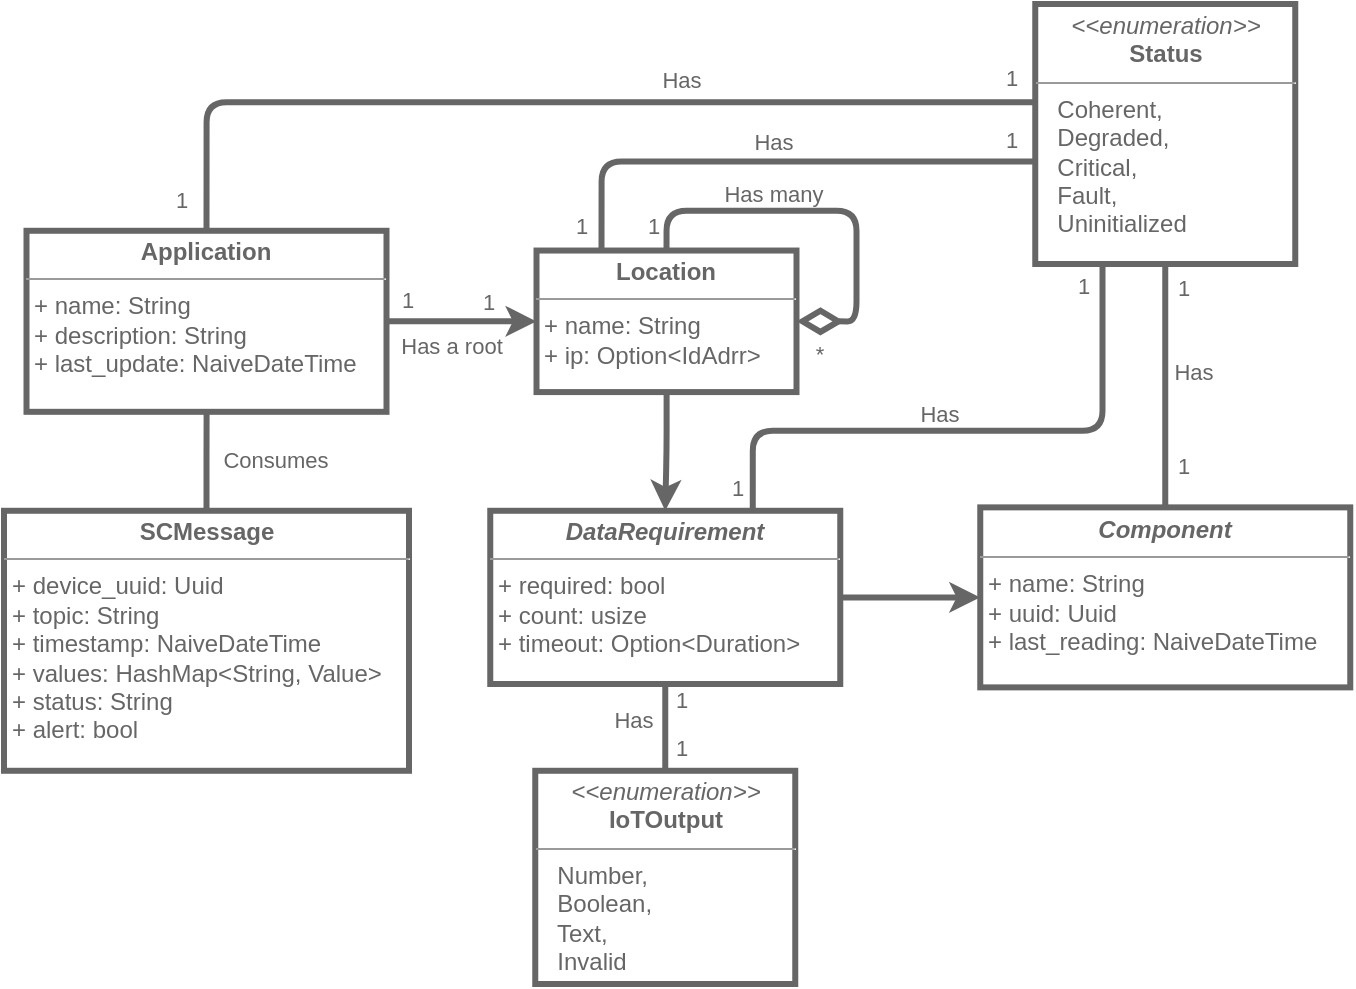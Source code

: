 <mxfile version="22.1.16" type="device">
  <diagram name="Page-1" id="UgkzKDdlbD2YLOSZ790F">
    <mxGraphModel dx="584" dy="907" grid="1" gridSize="10" guides="1" tooltips="1" connect="1" arrows="1" fold="1" page="1" pageScale="1" pageWidth="850" pageHeight="1100" math="0" shadow="0">
      <root>
        <mxCell id="0" />
        <mxCell id="1" parent="0" />
        <mxCell id="6oxuOz3wnvCVODKfcnTl-1" value="&lt;p style=&quot;margin:0px;margin-top:4px;text-align:center;&quot;&gt;&lt;font color=&quot;#666666&quot;&gt;&lt;b style=&quot;background-color: initial;&quot;&gt;&lt;i&gt;Component&lt;/i&gt;&lt;/b&gt;&lt;br&gt;&lt;/font&gt;&lt;/p&gt;&lt;hr size=&quot;1&quot;&gt;&lt;p style=&quot;margin:0px;margin-left:4px;&quot;&gt;&lt;span style=&quot;background-color: initial;&quot;&gt;&lt;font color=&quot;#666666&quot;&gt;+ name: String&lt;/font&gt;&lt;/span&gt;&lt;/p&gt;&lt;p style=&quot;margin:0px;margin-left:4px;&quot;&gt;&lt;span style=&quot;background-color: initial;&quot;&gt;&lt;font color=&quot;#666666&quot;&gt;+ uuid: Uuid&lt;/font&gt;&lt;/span&gt;&lt;/p&gt;&lt;p style=&quot;margin:0px;margin-left:4px;&quot;&gt;&lt;span style=&quot;background-color: initial;&quot;&gt;&lt;font color=&quot;#666666&quot;&gt;+ last_reading: NaiveDateTime&lt;/font&gt;&lt;/span&gt;&lt;/p&gt;" style="verticalAlign=top;align=left;overflow=fill;fontSize=12;fontFamily=Helvetica;html=1;whiteSpace=wrap;labelBackgroundColor=none;fillColor=#ffffff;strokeColor=#666666;fontColor=#333333;strokeWidth=3;" parent="1" vertex="1">
          <mxGeometry x="1423.13" y="271.69" width="185" height="90" as="geometry" />
        </mxCell>
        <mxCell id="ex1zAhzP3RsQWdwygTMw-9" style="edgeStyle=orthogonalEdgeStyle;shape=connector;rounded=1;orthogonalLoop=1;jettySize=auto;html=1;exitX=0.5;exitY=1;exitDx=0;exitDy=0;labelBackgroundColor=default;strokeColor=#666666;strokeWidth=3;align=center;verticalAlign=middle;fontFamily=Helvetica;fontSize=11;fontColor=default;endArrow=none;endFill=0;curved=0;" parent="1" source="k4MrNBwa_ON_j0a-5Z7k-2" target="6oxuOz3wnvCVODKfcnTl-1" edge="1">
          <mxGeometry relative="1" as="geometry" />
        </mxCell>
        <mxCell id="k4MrNBwa_ON_j0a-5Z7k-2" value="&lt;p style=&quot;margin:0px;margin-top:4px;text-align:center;&quot;&gt;&lt;font color=&quot;#666666&quot;&gt;&lt;i&gt;&amp;lt;&amp;lt;enumeration&amp;gt;&amp;gt;&lt;/i&gt;&lt;br&gt;&lt;b&gt;Status&lt;/b&gt;&lt;/font&gt;&lt;/p&gt;&lt;hr size=&quot;1&quot;&gt;&lt;p style=&quot;margin:0px;margin-left:4px;&quot;&gt;&lt;font color=&quot;#666666&quot;&gt;&amp;nbsp; Coherent,&lt;/font&gt;&lt;/p&gt;&lt;p style=&quot;margin:0px;margin-left:4px;&quot;&gt;&lt;font color=&quot;#666666&quot;&gt;&amp;nbsp; Degraded,&lt;/font&gt;&lt;/p&gt;&lt;p style=&quot;margin:0px;margin-left:4px;&quot;&gt;&lt;font color=&quot;#666666&quot;&gt;&amp;nbsp; Critical,&lt;/font&gt;&lt;/p&gt;&lt;p style=&quot;margin:0px;margin-left:4px;&quot;&gt;&lt;font color=&quot;#666666&quot;&gt;&amp;nbsp; Fault,&lt;/font&gt;&lt;/p&gt;&lt;p style=&quot;margin:0px;margin-left:4px;&quot;&gt;&lt;font color=&quot;#666666&quot;&gt;&amp;nbsp; Uninitialized&lt;/font&gt;&lt;/p&gt;" style="verticalAlign=top;align=left;overflow=fill;fontSize=12;fontFamily=Helvetica;html=1;whiteSpace=wrap;strokeColor=#666666;fontColor=#333333;fillColor=#ffffff;labelBackgroundColor=none;strokeWidth=3;" parent="1" vertex="1">
          <mxGeometry x="1450.63" y="20" width="130" height="130" as="geometry" />
        </mxCell>
        <mxCell id="ex1zAhzP3RsQWdwygTMw-6" style="edgeStyle=orthogonalEdgeStyle;shape=connector;rounded=0;orthogonalLoop=1;jettySize=auto;html=1;labelBackgroundColor=default;strokeColor=#666666;strokeWidth=3;align=center;verticalAlign=middle;fontFamily=Helvetica;fontSize=11;fontColor=default;endArrow=none;endFill=0;" parent="1" source="amVTd4cIFYr5nZaXsDXt-2" target="bPzTSkkldETOd2Aa_31L-2" edge="1">
          <mxGeometry relative="1" as="geometry" />
        </mxCell>
        <mxCell id="amVTd4cIFYr5nZaXsDXt-2" value="&lt;p style=&quot;margin:0px;margin-top:4px;text-align:center;&quot;&gt;&lt;font color=&quot;#666666&quot;&gt;&lt;b&gt;SCMessage&lt;/b&gt;&lt;/font&gt;&lt;/p&gt;&lt;hr size=&quot;1&quot;&gt;&lt;p style=&quot;margin:0px;margin-left:4px;&quot;&gt;&lt;font color=&quot;#666666&quot;&gt;+ device_uuid: Uuid&lt;/font&gt;&lt;/p&gt;&lt;p style=&quot;margin:0px;margin-left:4px;&quot;&gt;&lt;font color=&quot;#666666&quot;&gt;+ topic: String&lt;/font&gt;&lt;/p&gt;&lt;p style=&quot;margin:0px;margin-left:4px;&quot;&gt;&lt;font color=&quot;#666666&quot;&gt;+ timestamp: NaiveDateTime&lt;/font&gt;&lt;/p&gt;&lt;p style=&quot;margin:0px;margin-left:4px;&quot;&gt;&lt;font color=&quot;#666666&quot;&gt;+ values: HashMap&amp;lt;String, Value&amp;gt;&lt;/font&gt;&lt;/p&gt;&lt;p style=&quot;margin:0px;margin-left:4px;&quot;&gt;&lt;font color=&quot;#666666&quot;&gt;+ status: String&lt;/font&gt;&lt;/p&gt;&lt;p style=&quot;margin:0px;margin-left:4px;&quot;&gt;&lt;font color=&quot;#666666&quot;&gt;+ alert: bool&lt;/font&gt;&lt;/p&gt;" style="verticalAlign=top;align=left;overflow=fill;fontSize=12;fontFamily=Helvetica;html=1;whiteSpace=wrap;strokeColor=#666666;fontColor=#333333;fillColor=#ffffff;labelBackgroundColor=none;strokeWidth=3;" parent="1" vertex="1">
          <mxGeometry x="935" y="273.39" width="202.5" height="130" as="geometry" />
        </mxCell>
        <mxCell id="ex1zAhzP3RsQWdwygTMw-3" value="" style="edgeStyle=orthogonalEdgeStyle;shape=connector;rounded=1;orthogonalLoop=1;jettySize=auto;html=1;labelBackgroundColor=default;strokeColor=#666666;strokeWidth=3;align=center;verticalAlign=middle;fontFamily=Helvetica;fontSize=11;fontColor=default;endArrow=classic;endFill=1;curved=0;" parent="1" source="bPzTSkkldETOd2Aa_31L-1" target="6oxuOz3wnvCVODKfcnTl-1" edge="1">
          <mxGeometry relative="1" as="geometry" />
        </mxCell>
        <mxCell id="ex1zAhzP3RsQWdwygTMw-5" style="edgeStyle=orthogonalEdgeStyle;shape=connector;rounded=0;orthogonalLoop=1;jettySize=auto;html=1;labelBackgroundColor=default;strokeColor=#666666;strokeWidth=3;align=center;verticalAlign=middle;fontFamily=Helvetica;fontSize=11;fontColor=default;endArrow=none;endFill=0;" parent="1" source="bPzTSkkldETOd2Aa_31L-1" target="bPzTSkkldETOd2Aa_31L-6" edge="1">
          <mxGeometry relative="1" as="geometry" />
        </mxCell>
        <mxCell id="ex1zAhzP3RsQWdwygTMw-10" style="edgeStyle=orthogonalEdgeStyle;shape=connector;rounded=1;orthogonalLoop=1;jettySize=auto;html=1;exitX=0.75;exitY=0;exitDx=0;exitDy=0;labelBackgroundColor=default;strokeColor=#666666;strokeWidth=3;align=center;verticalAlign=middle;fontFamily=Helvetica;fontSize=11;fontColor=default;endArrow=none;endFill=0;curved=0;" parent="1" source="bPzTSkkldETOd2Aa_31L-1" target="k4MrNBwa_ON_j0a-5Z7k-2" edge="1">
          <mxGeometry relative="1" as="geometry">
            <Array as="points">
              <mxPoint x="1309.25" y="233.39" />
              <mxPoint x="1484.25" y="233.39" />
            </Array>
          </mxGeometry>
        </mxCell>
        <mxCell id="bPzTSkkldETOd2Aa_31L-1" value="&lt;p style=&quot;margin:0px;margin-top:4px;text-align:center;&quot;&gt;&lt;b&gt;&lt;i&gt;&lt;font color=&quot;#666666&quot;&gt;DataRequirement&lt;/font&gt;&lt;/i&gt;&lt;/b&gt;&lt;/p&gt;&lt;hr size=&quot;1&quot;&gt;&lt;p style=&quot;margin:0px;margin-left:4px;&quot;&gt;&lt;font color=&quot;#666666&quot;&gt;+ required: bool&lt;/font&gt;&lt;/p&gt;&lt;p style=&quot;margin:0px;margin-left:4px;&quot;&gt;&lt;font color=&quot;#666666&quot;&gt;+ count: usize&lt;/font&gt;&lt;/p&gt;&lt;p style=&quot;margin:0px;margin-left:4px;&quot;&gt;&lt;font color=&quot;#666666&quot;&gt;&lt;span style=&quot;background-color: initial;&quot;&gt;+ timeout: Option&amp;lt;Duration&amp;gt;&amp;nbsp;&lt;/span&gt;&lt;/font&gt;&lt;/p&gt;&lt;p style=&quot;margin:0px;margin-left:4px;&quot;&gt;&lt;br&gt;&lt;/p&gt;" style="verticalAlign=top;align=left;overflow=fill;fontSize=12;fontFamily=Helvetica;html=1;whiteSpace=wrap;labelBackgroundColor=none;fillColor=#ffffff;fontColor=#333333;strokeColor=#666666;strokeWidth=3;" parent="1" vertex="1">
          <mxGeometry x="1178.13" y="273.39" width="175" height="86.61" as="geometry" />
        </mxCell>
        <mxCell id="bPzTSkkldETOd2Aa_31L-8" style="edgeStyle=orthogonalEdgeStyle;rounded=0;orthogonalLoop=1;jettySize=auto;html=1;strokeWidth=3;endArrow=classic;endFill=1;strokeColor=#666666;" parent="1" source="bPzTSkkldETOd2Aa_31L-2" target="bPzTSkkldETOd2Aa_31L-5" edge="1">
          <mxGeometry relative="1" as="geometry" />
        </mxCell>
        <mxCell id="ex1zAhzP3RsQWdwygTMw-8" style="edgeStyle=orthogonalEdgeStyle;shape=connector;rounded=1;orthogonalLoop=1;jettySize=auto;html=1;exitX=0.5;exitY=0;exitDx=0;exitDy=0;entryX=0;entryY=0.378;entryDx=0;entryDy=0;labelBackgroundColor=default;strokeColor=#666666;strokeWidth=3;align=center;verticalAlign=middle;fontFamily=Helvetica;fontSize=11;fontColor=default;endArrow=none;endFill=0;curved=0;entryPerimeter=0;startArrow=none;startFill=0;" parent="1" source="bPzTSkkldETOd2Aa_31L-2" target="k4MrNBwa_ON_j0a-5Z7k-2" edge="1">
          <mxGeometry relative="1" as="geometry" />
        </mxCell>
        <mxCell id="bPzTSkkldETOd2Aa_31L-2" value="&lt;p style=&quot;margin:0px;margin-top:4px;text-align:center;&quot;&gt;&lt;b&gt;&lt;font color=&quot;#666666&quot;&gt;Application&lt;/font&gt;&lt;/b&gt;&lt;/p&gt;&lt;hr size=&quot;1&quot;&gt;&lt;p style=&quot;margin:0px;margin-left:4px;&quot;&gt;&lt;font color=&quot;#666666&quot;&gt;+ name: String&lt;/font&gt;&lt;/p&gt;&lt;p style=&quot;margin:0px;margin-left:4px;&quot;&gt;&lt;font color=&quot;#666666&quot;&gt;&lt;span style=&quot;background-color: initial;&quot;&gt;+&amp;nbsp;description: String&lt;/span&gt;&lt;br&gt;&lt;/font&gt;&lt;/p&gt;&lt;p style=&quot;margin:0px;margin-left:4px;&quot;&gt;&lt;span style=&quot;background-color: initial;&quot;&gt;&lt;font color=&quot;#666666&quot;&gt;+ last_update: NaiveDateTime&lt;/font&gt;&lt;/span&gt;&lt;/p&gt;&lt;p style=&quot;margin:0px;margin-left:4px;&quot;&gt;&lt;br&gt;&lt;/p&gt;" style="verticalAlign=top;align=left;overflow=fill;fontSize=12;fontFamily=Helvetica;html=1;whiteSpace=wrap;labelBackgroundColor=none;fillColor=#ffffff;strokeColor=#666666;fontColor=#333333;strokeWidth=3;" parent="1" vertex="1">
          <mxGeometry x="946.25" y="133.39" width="180" height="90.52" as="geometry" />
        </mxCell>
        <mxCell id="ex1zAhzP3RsQWdwygTMw-4" value="" style="edgeStyle=orthogonalEdgeStyle;shape=connector;rounded=1;orthogonalLoop=1;jettySize=auto;html=1;labelBackgroundColor=default;strokeColor=#666666;strokeWidth=3;align=center;verticalAlign=middle;fontFamily=Helvetica;fontSize=11;fontColor=default;endArrow=classic;endFill=1;curved=0;" parent="1" source="bPzTSkkldETOd2Aa_31L-5" target="bPzTSkkldETOd2Aa_31L-1" edge="1">
          <mxGeometry relative="1" as="geometry" />
        </mxCell>
        <mxCell id="bPzTSkkldETOd2Aa_31L-5" value="&lt;p style=&quot;margin:0px;margin-top:4px;text-align:center;&quot;&gt;&lt;b&gt;&lt;font color=&quot;#666666&quot;&gt;Location&lt;/font&gt;&lt;/b&gt;&lt;/p&gt;&lt;hr size=&quot;1&quot;&gt;&lt;p style=&quot;margin:0px;margin-left:4px;&quot;&gt;&lt;span style=&quot;color: rgb(102, 102, 102); background-color: initial;&quot;&gt;+ name: String&lt;/span&gt;&lt;br&gt;&lt;/p&gt;&lt;p style=&quot;margin:0px;margin-left:4px;&quot;&gt;&lt;span style=&quot;color: rgb(102, 102, 102); background-color: initial;&quot;&gt;+ ip: Option&amp;lt;IdAdrr&amp;gt;&lt;/span&gt;&lt;/p&gt;&lt;p style=&quot;margin:0px;margin-left:4px;&quot;&gt;&lt;br&gt;&lt;/p&gt;" style="verticalAlign=top;align=left;overflow=fill;fontSize=12;fontFamily=Helvetica;html=1;whiteSpace=wrap;labelBackgroundColor=none;fillColor=#ffffff;strokeColor=#666666;fontColor=#333333;strokeWidth=3;" parent="1" vertex="1">
          <mxGeometry x="1201.25" y="143.27" width="130" height="70.77" as="geometry" />
        </mxCell>
        <mxCell id="bPzTSkkldETOd2Aa_31L-6" value="&lt;p style=&quot;margin:0px;margin-top:4px;text-align:center;&quot;&gt;&lt;font color=&quot;#666666&quot;&gt;&lt;i&gt;&amp;lt;&amp;lt;enumeration&amp;gt;&amp;gt;&lt;/i&gt;&lt;br&gt;&lt;b&gt;IoTOutput&lt;/b&gt;&lt;/font&gt;&lt;/p&gt;&lt;hr size=&quot;1&quot;&gt;&lt;p style=&quot;margin:0px;margin-left:4px;&quot;&gt;&lt;font color=&quot;#666666&quot;&gt;&amp;nbsp; Number,&lt;/font&gt;&lt;/p&gt;&lt;p style=&quot;margin:0px;margin-left:4px;&quot;&gt;&lt;font color=&quot;#666666&quot;&gt;&amp;nbsp; Boolean,&lt;/font&gt;&lt;/p&gt;&lt;p style=&quot;margin:0px;margin-left:4px;&quot;&gt;&lt;font color=&quot;#666666&quot;&gt;&amp;nbsp; Text,&lt;/font&gt;&lt;/p&gt;&lt;p style=&quot;margin:0px;margin-left:4px;&quot;&gt;&lt;font color=&quot;#666666&quot;&gt;&amp;nbsp; Invalid&lt;/font&gt;&lt;/p&gt;" style="verticalAlign=top;align=left;overflow=fill;fontSize=12;fontFamily=Helvetica;html=1;whiteSpace=wrap;strokeColor=#666666;fontColor=#333333;fillColor=#ffffff;labelBackgroundColor=none;strokeWidth=3;" parent="1" vertex="1">
          <mxGeometry x="1200.63" y="403.39" width="130" height="106.61" as="geometry" />
        </mxCell>
        <mxCell id="bPzTSkkldETOd2Aa_31L-9" style="edgeStyle=orthogonalEdgeStyle;shape=connector;rounded=1;orthogonalLoop=1;jettySize=auto;html=1;exitX=0.5;exitY=0;exitDx=0;exitDy=0;entryX=1;entryY=0.5;entryDx=0;entryDy=0;labelBackgroundColor=default;strokeColor=#666666;strokeWidth=3;align=center;verticalAlign=middle;fontFamily=Helvetica;fontSize=11;fontColor=default;endArrow=diamondThin;endFill=0;curved=0;endSize=15;startSize=10;" parent="1" source="bPzTSkkldETOd2Aa_31L-5" target="bPzTSkkldETOd2Aa_31L-5" edge="1">
          <mxGeometry relative="1" as="geometry">
            <Array as="points">
              <mxPoint x="1266.25" y="123.39" />
              <mxPoint x="1361.25" y="123.39" />
              <mxPoint x="1361.25" y="178.39" />
            </Array>
          </mxGeometry>
        </mxCell>
        <mxCell id="ultGdkTZjcFe20rOqxWl-4" style="edgeStyle=orthogonalEdgeStyle;shape=connector;curved=0;rounded=1;orthogonalLoop=1;jettySize=auto;html=1;exitX=0.25;exitY=0;exitDx=0;exitDy=0;entryX=0.007;entryY=0.606;entryDx=0;entryDy=0;entryPerimeter=0;labelBackgroundColor=default;strokeColor=#666666;strokeWidth=3;align=center;verticalAlign=middle;fontFamily=Helvetica;fontSize=11;fontColor=default;endArrow=none;endFill=0;" parent="1" source="bPzTSkkldETOd2Aa_31L-5" target="k4MrNBwa_ON_j0a-5Z7k-2" edge="1">
          <mxGeometry relative="1" as="geometry" />
        </mxCell>
        <mxCell id="ultGdkTZjcFe20rOqxWl-5" value="&lt;font color=&quot;#666666&quot;&gt;Consumes&lt;/font&gt;" style="text;html=1;strokeColor=none;fillColor=none;align=center;verticalAlign=middle;whiteSpace=wrap;rounded=0;fontSize=11;fontFamily=Helvetica;fontColor=default;" parent="1" vertex="1">
          <mxGeometry x="1041.13" y="233.39" width="60" height="30" as="geometry" />
        </mxCell>
        <mxCell id="ultGdkTZjcFe20rOqxWl-10" value="&lt;font color=&quot;#666666&quot;&gt;Has many&lt;/font&gt;" style="text;html=1;strokeColor=none;fillColor=none;align=center;verticalAlign=middle;whiteSpace=wrap;rounded=0;fontSize=11;fontFamily=Helvetica;fontColor=default;" parent="1" vertex="1">
          <mxGeometry x="1290" y="100.39" width="60" height="30" as="geometry" />
        </mxCell>
        <mxCell id="ultGdkTZjcFe20rOqxWl-12" value="&lt;font color=&quot;#666666&quot;&gt;1&lt;/font&gt;" style="text;html=1;strokeColor=none;fillColor=none;align=center;verticalAlign=middle;whiteSpace=wrap;rounded=0;fontSize=11;fontFamily=Helvetica;fontColor=default;" parent="1" vertex="1">
          <mxGeometry x="994.0" y="103.39" width="60" height="30" as="geometry" />
        </mxCell>
        <mxCell id="ultGdkTZjcFe20rOqxWl-13" value="&lt;font color=&quot;#666666&quot;&gt;1&lt;/font&gt;" style="text;html=1;strokeColor=none;fillColor=none;align=center;verticalAlign=middle;whiteSpace=wrap;rounded=0;fontSize=11;fontFamily=Helvetica;fontColor=default;" parent="1" vertex="1">
          <mxGeometry x="1409" y="42" width="60" height="30" as="geometry" />
        </mxCell>
        <mxCell id="ultGdkTZjcFe20rOqxWl-15" value="&lt;font color=&quot;#666666&quot;&gt;1&lt;/font&gt;" style="text;html=1;strokeColor=none;fillColor=none;align=center;verticalAlign=middle;whiteSpace=wrap;rounded=0;fontSize=11;fontFamily=Helvetica;fontColor=default;" parent="1" vertex="1">
          <mxGeometry x="1409" y="73.39" width="60" height="30" as="geometry" />
        </mxCell>
        <mxCell id="ultGdkTZjcFe20rOqxWl-16" value="&lt;font color=&quot;#666666&quot;&gt;1&lt;/font&gt;" style="text;html=1;strokeColor=none;fillColor=none;align=center;verticalAlign=middle;whiteSpace=wrap;rounded=0;fontSize=11;fontFamily=Helvetica;fontColor=default;" parent="1" vertex="1">
          <mxGeometry x="1230" y="116.27" width="60" height="30" as="geometry" />
        </mxCell>
        <mxCell id="ultGdkTZjcFe20rOqxWl-18" value="&lt;font color=&quot;#666666&quot;&gt;*&lt;br&gt;&lt;/font&gt;" style="text;html=1;strokeColor=none;fillColor=none;align=center;verticalAlign=middle;whiteSpace=wrap;rounded=0;fontSize=11;fontFamily=Helvetica;fontColor=default;" parent="1" vertex="1">
          <mxGeometry x="1313" y="180" width="60" height="30" as="geometry" />
        </mxCell>
        <mxCell id="ultGdkTZjcFe20rOqxWl-19" value="&lt;font color=&quot;#666666&quot;&gt;1&lt;/font&gt;" style="text;html=1;strokeColor=none;fillColor=none;align=center;verticalAlign=middle;whiteSpace=wrap;rounded=0;fontSize=11;fontFamily=Helvetica;fontColor=default;" parent="1" vertex="1">
          <mxGeometry x="1445" y="146.27" width="60" height="30" as="geometry" />
        </mxCell>
        <mxCell id="ultGdkTZjcFe20rOqxWl-20" value="&lt;font color=&quot;#666666&quot;&gt;1&lt;/font&gt;" style="text;html=1;strokeColor=none;fillColor=none;align=center;verticalAlign=middle;whiteSpace=wrap;rounded=0;fontSize=11;fontFamily=Helvetica;fontColor=default;" parent="1" vertex="1">
          <mxGeometry x="1272.25" y="247.39" width="60" height="30" as="geometry" />
        </mxCell>
        <mxCell id="ultGdkTZjcFe20rOqxWl-21" value="&lt;font color=&quot;#666666&quot;&gt;1&lt;/font&gt;" style="text;html=1;strokeColor=none;fillColor=none;align=center;verticalAlign=middle;whiteSpace=wrap;rounded=0;fontSize=11;fontFamily=Helvetica;fontColor=default;" parent="1" vertex="1">
          <mxGeometry x="1194" y="116.27" width="60" height="30" as="geometry" />
        </mxCell>
        <mxCell id="ultGdkTZjcFe20rOqxWl-22" value="&lt;font color=&quot;#666666&quot;&gt;1&lt;/font&gt;" style="text;html=1;strokeColor=none;fillColor=none;align=center;verticalAlign=middle;whiteSpace=wrap;rounded=0;fontSize=11;fontFamily=Helvetica;fontColor=default;" parent="1" vertex="1">
          <mxGeometry x="1107" y="153.27" width="60" height="30" as="geometry" />
        </mxCell>
        <mxCell id="ultGdkTZjcFe20rOqxWl-24" value="&lt;font color=&quot;#666666&quot;&gt;1&lt;/font&gt;" style="text;html=1;strokeColor=none;fillColor=none;align=center;verticalAlign=middle;whiteSpace=wrap;rounded=0;fontSize=11;fontFamily=Helvetica;fontColor=default;" parent="1" vertex="1">
          <mxGeometry x="1145" y="154.27" width="65" height="30" as="geometry" />
        </mxCell>
        <mxCell id="ultGdkTZjcFe20rOqxWl-25" value="&lt;font color=&quot;#666666&quot;&gt;Has a root&lt;/font&gt;" style="text;html=1;strokeColor=none;fillColor=none;align=center;verticalAlign=middle;whiteSpace=wrap;rounded=0;fontSize=11;fontFamily=Helvetica;fontColor=default;" parent="1" vertex="1">
          <mxGeometry x="1129.25" y="176.27" width="60" height="30" as="geometry" />
        </mxCell>
        <mxCell id="ultGdkTZjcFe20rOqxWl-27" value="&lt;font color=&quot;#666666&quot;&gt;1&lt;/font&gt;" style="text;html=1;strokeColor=none;fillColor=none;align=center;verticalAlign=middle;whiteSpace=wrap;rounded=0;fontSize=11;fontFamily=Helvetica;fontColor=default;" parent="1" vertex="1">
          <mxGeometry x="1495" y="147.0" width="60" height="30" as="geometry" />
        </mxCell>
        <mxCell id="ultGdkTZjcFe20rOqxWl-28" value="&lt;font color=&quot;#666666&quot;&gt;1&lt;/font&gt;" style="text;html=1;strokeColor=none;fillColor=none;align=center;verticalAlign=middle;whiteSpace=wrap;rounded=0;fontSize=11;fontFamily=Helvetica;fontColor=default;" parent="1" vertex="1">
          <mxGeometry x="1495" y="236.39" width="60" height="30" as="geometry" />
        </mxCell>
        <mxCell id="ultGdkTZjcFe20rOqxWl-29" value="&lt;font color=&quot;#666666&quot;&gt;1&lt;/font&gt;" style="text;html=1;strokeColor=none;fillColor=none;align=center;verticalAlign=middle;whiteSpace=wrap;rounded=0;fontSize=11;fontFamily=Helvetica;fontColor=default;" parent="1" vertex="1">
          <mxGeometry x="1244" y="377.39" width="60" height="30" as="geometry" />
        </mxCell>
        <mxCell id="ultGdkTZjcFe20rOqxWl-30" value="&lt;font color=&quot;#666666&quot;&gt;1&lt;/font&gt;" style="text;html=1;strokeColor=none;fillColor=none;align=center;verticalAlign=middle;whiteSpace=wrap;rounded=0;fontSize=11;fontFamily=Helvetica;fontColor=default;" parent="1" vertex="1">
          <mxGeometry x="1244" y="353.39" width="60" height="30" as="geometry" />
        </mxCell>
        <mxCell id="ultGdkTZjcFe20rOqxWl-32" value="&lt;font color=&quot;#666666&quot;&gt;Has&lt;/font&gt;" style="text;html=1;strokeColor=none;fillColor=none;align=center;verticalAlign=middle;whiteSpace=wrap;rounded=0;fontSize=11;fontFamily=Helvetica;fontColor=default;" parent="1" vertex="1">
          <mxGeometry x="1244" y="43.39" width="60" height="30" as="geometry" />
        </mxCell>
        <mxCell id="ultGdkTZjcFe20rOqxWl-33" value="&lt;font color=&quot;#666666&quot;&gt;Has&lt;/font&gt;" style="text;html=1;strokeColor=none;fillColor=none;align=center;verticalAlign=middle;whiteSpace=wrap;rounded=0;fontSize=11;fontFamily=Helvetica;fontColor=default;" parent="1" vertex="1">
          <mxGeometry x="1500" y="189.27" width="60" height="30" as="geometry" />
        </mxCell>
        <mxCell id="ultGdkTZjcFe20rOqxWl-34" value="&lt;font color=&quot;#666666&quot;&gt;Has&lt;/font&gt;" style="text;html=1;strokeColor=none;fillColor=none;align=center;verticalAlign=middle;whiteSpace=wrap;rounded=0;fontSize=11;fontFamily=Helvetica;fontColor=default;" parent="1" vertex="1">
          <mxGeometry x="1220" y="363" width="60" height="30" as="geometry" />
        </mxCell>
        <mxCell id="ultGdkTZjcFe20rOqxWl-35" value="&lt;font color=&quot;#666666&quot;&gt;Has&lt;/font&gt;" style="text;html=1;strokeColor=none;fillColor=none;align=center;verticalAlign=middle;whiteSpace=wrap;rounded=0;fontSize=11;fontFamily=Helvetica;fontColor=default;" parent="1" vertex="1">
          <mxGeometry x="1290" y="74" width="60" height="30" as="geometry" />
        </mxCell>
        <mxCell id="ultGdkTZjcFe20rOqxWl-36" value="&lt;font color=&quot;#666666&quot;&gt;Has&lt;/font&gt;" style="text;html=1;strokeColor=none;fillColor=none;align=center;verticalAlign=middle;whiteSpace=wrap;rounded=0;fontSize=11;fontFamily=Helvetica;fontColor=default;" parent="1" vertex="1">
          <mxGeometry x="1373" y="210" width="60" height="30" as="geometry" />
        </mxCell>
      </root>
    </mxGraphModel>
  </diagram>
</mxfile>
